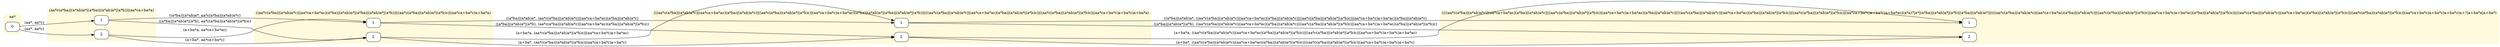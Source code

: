 digraph "MONinput/r" {
rankdir=LR
node [style=filled fillcolor=white]
subgraph cluster0 {
style="rounded,filled" color="#FFF9DD" node [style="rounded,filled" shape=box fillcolor="#FFFFFF"]
label="aa*"
M0S0 [label=0];
}
subgraph cluster1 {
style="rounded,filled" color="#FFF9DD" node [style="rounded,filled" shape=box fillcolor="#FFFFFF"]
label="(aa*c(a*ba)|(a*ab)a*|(a*ba)|(a*ab)a*|(a*b))|(aa*ca+ba*a)"
M1S1 [label=1];
M1S2 [label=2];
}
subgraph cluster2 {
style="rounded,filled" color="#FFF9DD" node [style="rounded,filled" shape=box fillcolor="#FFFFFF"]
label="((aa*c(a*ba)|(a*ab)a*c)|(aa*ca+ba*ac)(a*ba)|(a*ab)a*|(a*ba)|(a*ab)a*|(a*b))|((aa*c(a*ba)|(a*ab)a*|(a*b)c)|(aa*ca+ba*c)a+ba*a)"
M2S1 [label=1];
M2S2 [label=2];
}
subgraph cluster3 {
style="rounded,filled" color="#FFF9DD" node [style="rounded,filled" shape=box fillcolor="#FFFFFF"]
label="(((aa*c(a*ba)|(a*ab)a*c)|(aa*ca+ba*ac)(a*ba)|(a*ab)a*c)|((aa*c(a*ba)|(a*ab)a*|(a*b)c)|(aa*ca+ba*c)a+ba*ac)(a*ba)|(a*ab)a*|(a*ba)|(a*ab)a*|(a*b))|(((aa*c(a*ba)|(a*ab)a*c)|(aa*ca+ba*ac)(a*ba)|(a*ab)a*|(a*b)c)|((aa*c(a*ba)|(a*ab)a*|(a*b)c)|(aa*ca+ba*c)a+ba*c)a+ba*a)"
M3S1 [label=1];
M3S2 [label=2];
}
subgraph cluster4 {
style="rounded,filled" color="#FFF9DD" node [style="rounded,filled" shape=box fillcolor="#FFFFFF"]
label="((((aa*c(a*ba)|(a*ab)a*c)|(aa*ca+ba*ac)(a*ba)|(a*ab)a*c)|((aa*c(a*ba)|(a*ab)a*|(a*b)c)|(aa*ca+ba*c)a+ba*ac)(a*ba)|(a*ab)a*c)|(((aa*c(a*ba)|(a*ab)a*c)|(aa*ca+ba*ac)(a*ba)|(a*ab)a*|(a*b)c)|((aa*c(a*ba)|(a*ab)a*|(a*b)c)|(aa*ca+ba*c)a+ba*c)a+ba*ac)(a*a)?|a*|(a*ba)|(a*ab)a*|(a*b)|(a*ba)|(a*ab)a*)|((((aa*c(a*ba)|(a*ab)a*c)|(aa*ca+ba*ac)(a*ba)|(a*ab)a*c)|((aa*c(a*ba)|(a*ab)a*|(a*b)c)|(aa*ca+ba*c)a+ba*ac)(a*ba)|(a*ab)a*|(a*b)c)|(((aa*c(a*ba)|(a*ab)a*c)|(aa*ca+ba*ac)(a*ba)|(a*ab)a*|(a*b)c)|((aa*c(a*ba)|(a*ab)a*|(a*b)c)|(aa*ca+ba*c)a+ba*c)a+ba*c)a+?|a+ba*a|a+ba*)"
M4S1 [label=1];
M4S2 [label=2];
}
M0S0 -> M1S1 [label="(aa*, aa*c)"]
M0S0 -> M1S2 [label="(aa*, aa*c)"]
M1S1 -> M2S1 [label="((a*ba)|(a*ab)a*, aa*c(a*ba)|(a*ab)a*c)"]
M1S1 -> M2S2 [label="((a*ba)|(a*ab)a*|(a*b), aa*c(a*ba)|(a*ab)a*|(a*b)c)"]
M1S2 -> M2S2 [label="(a+ba*, aa*ca+ba*c)"]
M1S2 -> M2S1 [label="(a+ba*a, aa*ca+ba*ac)"]
M2S1 -> M3S1 [label="((a*ba)|(a*ab)a*, (aa*c(a*ba)|(a*ab)a*c)|(aa*ca+ba*ac)(a*ba)|(a*ab)a*c)"]
M2S1 -> M3S2 [label="((a*ba)|(a*ab)a*|(a*b), (aa*c(a*ba)|(a*ab)a*c)|(aa*ca+ba*ac)(a*ba)|(a*ab)a*|(a*b)c)"]
M2S2 -> M3S2 [label="(a+ba*, (aa*c(a*ba)|(a*ab)a*|(a*b)c)|(aa*ca+ba*c)a+ba*c)"]
M2S2 -> M3S1 [label="(a+ba*a, (aa*c(a*ba)|(a*ab)a*|(a*b)c)|(aa*ca+ba*c)a+ba*ac)"]
M3S1 -> M4S1 [label="((a*ba)|(a*ab)a*, ((aa*c(a*ba)|(a*ab)a*c)|(aa*ca+ba*ac)(a*ba)|(a*ab)a*c)|((aa*c(a*ba)|(a*ab)a*|(a*b)c)|(aa*ca+ba*c)a+ba*ac)(a*ba)|(a*ab)a*c)"]
M3S1 -> M4S2 [label="((a*ba)|(a*ab)a*|(a*b), ((aa*c(a*ba)|(a*ab)a*c)|(aa*ca+ba*ac)(a*ba)|(a*ab)a*c)|((aa*c(a*ba)|(a*ab)a*|(a*b)c)|(aa*ca+ba*c)a+ba*ac)(a*ba)|(a*ab)a*|(a*b)c)"]
M3S2 -> M4S2 [label="(a+ba*, ((aa*c(a*ba)|(a*ab)a*c)|(aa*ca+ba*ac)(a*ba)|(a*ab)a*|(a*b)c)|((aa*c(a*ba)|(a*ab)a*|(a*b)c)|(aa*ca+ba*c)a+ba*c)a+ba*c)"]
M3S2 -> M4S1 [label="(a+ba*a, ((aa*c(a*ba)|(a*ab)a*c)|(aa*ca+ba*ac)(a*ba)|(a*ab)a*|(a*b)c)|((aa*c(a*ba)|(a*ab)a*|(a*b)c)|(aa*ca+ba*c)a+ba*c)a+ba*ac)"]
}

